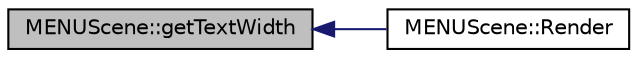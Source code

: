 digraph "MENUScene::getTextWidth"
{
  bgcolor="transparent";
  edge [fontname="Helvetica",fontsize="10",labelfontname="Helvetica",labelfontsize="10"];
  node [fontname="Helvetica",fontsize="10",shape=record];
  rankdir="LR";
  Node1 [label="MENUScene::getTextWidth",height=0.2,width=0.4,color="black", fillcolor="grey75", style="filled", fontcolor="black"];
  Node1 -> Node2 [dir="back",color="midnightblue",fontsize="10",style="solid",fontname="Helvetica"];
  Node2 [label="MENUScene::Render",height=0.2,width=0.4,color="black",URL="$classMENUScene.html#a14c0bfb1f360fd99dbc81b66ea2dcc84",tooltip="Render. "];
}
